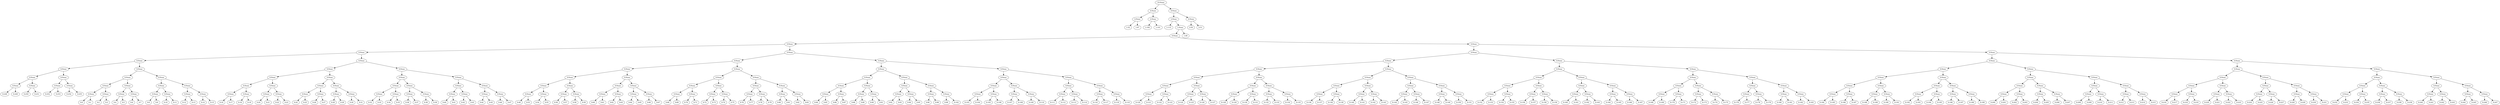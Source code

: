 // Huffman Tree
digraph {
	2654369484000 [label="10:None"]
	2654369493216 [label="4:None"]
	2654369484000 -> 2654369493216
	2654369492640 [label="2:None"]
	2654369493216 -> 2654369492640
	2654369483904 [label="1:52"]
	2654369492640 -> 2654369483904
	2654369492544 [label="1:97"]
	2654369492640 -> 2654369492544
	2654369493408 [label="2:None"]
	2654369493216 -> 2654369493408
	2654369493120 [label="1:100"]
	2654369493408 -> 2654369493120
	2654369493312 [label="1:101"]
	2654369493408 -> 2654369493312
	2654369483616 [label="6:None"]
	2654369484000 -> 2654369483616
	2654369496096 [label="2:None"]
	2654369483616 -> 2654369496096
	2654369496000 [label="1:115"]
	2654369496096 -> 2654369496000
	2654369483424 [label="1:None"]
	2654369496096 -> 2654369483424
	2654369560000 [label="0:None"]
	2654369483424 -> 2654369560000
	2654369483232 [label="0:None"]
	2654369560000 -> 2654369483232
	2654369561872 [label="0:None"]
	2654369483232 -> 2654369561872
	2654369562304 [label="0:None"]
	2654369561872 -> 2654369562304
	2654369522528 [label="0:None"]
	2654369562304 -> 2654369522528
	2654369522144 [label="0:None"]
	2654369522528 -> 2654369522144
	2654369521952 [label="0:None"]
	2654369522144 -> 2654369521952
	2654369521664 [label="0:248"]
	2654369521952 -> 2654369521664
	2654369521856 [label="0:249"]
	2654369521952 -> 2654369521856
	2654369522336 [label="0:None"]
	2654369522144 -> 2654369522336
	2654369522048 [label="0:250"]
	2654369522336 -> 2654369522048
	2654369522240 [label="0:251"]
	2654369522336 -> 2654369522240
	2654369522912 [label="0:None"]
	2654369522528 -> 2654369522912
	2654369522720 [label="0:None"]
	2654369522912 -> 2654369522720
	2654369522432 [label="0:252"]
	2654369522720 -> 2654369522432
	2654369522624 [label="0:253"]
	2654369522720 -> 2654369522624
	2654369523104 [label="0:None"]
	2654369522912 -> 2654369523104
	2654369522816 [label="0:254"]
	2654369523104 -> 2654369522816
	2654369523008 [label="0:255"]
	2654369523104 -> 2654369523008
	2654369562592 [label="0:None"]
	2654369562304 -> 2654369562592
	2654369523488 [label="0:None"]
	2654369562592 -> 2654369523488
	2654369523344 [label="0:None"]
	2654369523488 -> 2654369523344
	2655996465168 [label="0:None"]
	2654369523344 -> 2655996465168
	2655996258512 [label="0:0"]
	2655996465168 -> 2655996258512
	2655990035424 [label="0:1"]
	2655996465168 -> 2655990035424
	2654363756608 [label="0:None"]
	2654369523344 -> 2654363756608
	2655996464160 [label="0:2"]
	2654363756608 -> 2655996464160
	2654360609680 [label="0:3"]
	2654363756608 -> 2654360609680
	2654369523632 [label="0:None"]
	2654369523488 -> 2654369523632
	2654365167648 [label="0:None"]
	2654369523632 -> 2654365167648
	2654365166640 [label="0:4"]
	2654365167648 -> 2654365166640
	2654365167696 [label="0:5"]
	2654365167648 -> 2654365167696
	2654365167888 [label="0:None"]
	2654369523632 -> 2654365167888
	2654365167744 [label="0:6"]
	2654365167888 -> 2654365167744
	2654365167840 [label="0:7"]
	2654365167888 -> 2654365167840
	2654369524064 [label="0:None"]
	2654369562592 -> 2654369524064
	2654369523920 [label="0:None"]
	2654369524064 -> 2654369523920
	2654365168080 [label="0:None"]
	2654369523920 -> 2654365168080
	2654365167936 [label="0:8"]
	2654365168080 -> 2654365167936
	2654365168032 [label="0:9"]
	2654365168080 -> 2654365168032
	2654365168272 [label="0:None"]
	2654369523920 -> 2654365168272
	2654365168128 [label="0:10"]
	2654365168272 -> 2654365168128
	2654365168224 [label="0:11"]
	2654365168272 -> 2654365168224
	2654369524208 [label="0:None"]
	2654369524064 -> 2654369524208
	2654365168464 [label="0:None"]
	2654369524208 -> 2654365168464
	2654365168320 [label="0:12"]
	2654365168464 -> 2654365168320
	2654365168416 [label="0:13"]
	2654365168464 -> 2654365168416
	2654365168656 [label="0:None"]
	2654369524208 -> 2654365168656
	2654365168512 [label="0:14"]
	2654365168656 -> 2654365168512
	2654365168608 [label="0:15"]
	2654365168656 -> 2654365168608
	2654365171104 [label="0:None"]
	2654369561872 -> 2654365171104
	2654365169568 [label="0:None"]
	2654365171104 -> 2654365169568
	2654369524640 [label="0:None"]
	2654365169568 -> 2654369524640
	2654369524496 [label="0:None"]
	2654369524640 -> 2654369524496
	2654365168848 [label="0:None"]
	2654369524496 -> 2654365168848
	2654365168704 [label="0:16"]
	2654365168848 -> 2654365168704
	2654365168800 [label="0:17"]
	2654365168848 -> 2654365168800
	2654365169040 [label="0:None"]
	2654369524496 -> 2654365169040
	2654365168896 [label="0:18"]
	2654365169040 -> 2654365168896
	2654365168992 [label="0:19"]
	2654365169040 -> 2654365168992
	2654369524880 [label="0:None"]
	2654369524640 -> 2654369524880
	2654365169232 [label="0:None"]
	2654369524880 -> 2654365169232
	2654365169088 [label="0:20"]
	2654365169232 -> 2654365169088
	2654365169184 [label="0:21"]
	2654365169232 -> 2654365169184
	2654365169424 [label="0:None"]
	2654369524880 -> 2654365169424
	2654365169280 [label="0:22"]
	2654365169424 -> 2654365169280
	2654365169376 [label="0:23"]
	2654365169424 -> 2654365169376
	2654365170336 [label="0:None"]
	2654365169568 -> 2654365170336
	2654365169952 [label="0:None"]
	2654365170336 -> 2654365169952
	2654365169760 [label="0:None"]
	2654365169952 -> 2654365169760
	2654365169472 [label="0:24"]
	2654365169760 -> 2654365169472
	2654365169664 [label="0:25"]
	2654365169760 -> 2654365169664
	2654365170144 [label="0:None"]
	2654365169952 -> 2654365170144
	2654365169856 [label="0:26"]
	2654365170144 -> 2654365169856
	2654365170048 [label="0:27"]
	2654365170144 -> 2654365170048
	2654365170720 [label="0:None"]
	2654365170336 -> 2654365170720
	2654365170528 [label="0:None"]
	2654365170720 -> 2654365170528
	2654365170240 [label="0:28"]
	2654365170528 -> 2654365170240
	2654365170432 [label="0:29"]
	2654365170528 -> 2654365170432
	2654365170912 [label="0:None"]
	2654365170720 -> 2654365170912
	2654365170624 [label="0:30"]
	2654365170912 -> 2654365170624
	2654365170816 [label="0:31"]
	2654365170912 -> 2654365170816
	2654369481696 [label="0:None"]
	2654365171104 -> 2654369481696
	2654369480928 [label="0:None"]
	2654369481696 -> 2654369480928
	2654365171488 [label="0:None"]
	2654369480928 -> 2654365171488
	2654365171296 [label="0:None"]
	2654365171488 -> 2654365171296
	2654365171008 [label="0:32"]
	2654365171296 -> 2654365171008
	2654365171200 [label="0:33"]
	2654365171296 -> 2654365171200
	2654369480784 [label="0:None"]
	2654365171488 -> 2654369480784
	2654365171392 [label="0:34"]
	2654369480784 -> 2654365171392
	2654365171584 [label="0:35"]
	2654369480784 -> 2654365171584
	2654369481312 [label="0:None"]
	2654369480928 -> 2654369481312
	2654369481120 [label="0:None"]
	2654369481312 -> 2654369481120
	2654369480832 [label="0:36"]
	2654369481120 -> 2654369480832
	2654369481024 [label="0:37"]
	2654369481120 -> 2654369481024
	2654369481504 [label="0:None"]
	2654369481312 -> 2654369481504
	2654369481216 [label="0:38"]
	2654369481504 -> 2654369481216
	2654369481408 [label="0:39"]
	2654369481504 -> 2654369481408
	2654369482464 [label="0:None"]
	2654369481696 -> 2654369482464
	2654369482080 [label="0:None"]
	2654369482464 -> 2654369482080
	2654369481888 [label="0:None"]
	2654369482080 -> 2654369481888
	2654369481600 [label="0:40"]
	2654369481888 -> 2654369481600
	2654369481792 [label="0:41"]
	2654369481888 -> 2654369481792
	2654369482272 [label="0:None"]
	2654369482080 -> 2654369482272
	2654369481984 [label="0:42"]
	2654369482272 -> 2654369481984
	2654369482176 [label="0:43"]
	2654369482272 -> 2654369482176
	2654369482848 [label="0:None"]
	2654369482464 -> 2654369482848
	2654369482656 [label="0:None"]
	2654369482848 -> 2654369482656
	2654369482368 [label="0:44"]
	2654369482656 -> 2654369482368
	2654369482560 [label="0:45"]
	2654369482656 -> 2654369482560
	2654369483040 [label="0:None"]
	2654369482848 -> 2654369483040
	2654369482752 [label="0:46"]
	2654369483040 -> 2654369482752
	2654369482944 [label="0:47"]
	2654369483040 -> 2654369482944
	2654369490144 [label="0:None"]
	2654369483232 -> 2654369490144
	2654369487072 [label="0:None"]
	2654369490144 -> 2654369487072
	2654369485536 [label="0:None"]
	2654369487072 -> 2654369485536
	2654369484768 [label="0:None"]
	2654369485536 -> 2654369484768
	2654369484384 [label="0:None"]
	2654369484768 -> 2654369484384
	2654369484192 [label="0:None"]
	2654369484384 -> 2654369484192
	2654369483136 [label="0:48"]
	2654369484192 -> 2654369483136
	2654369484096 [label="0:53"]
	2654369484192 -> 2654369484096
	2654369484576 [label="0:None"]
	2654369484384 -> 2654369484576
	2654369484288 [label="0:54"]
	2654369484576 -> 2654369484288
	2654369484480 [label="0:55"]
	2654369484576 -> 2654369484480
	2654369485152 [label="0:None"]
	2654369484768 -> 2654369485152
	2654369484960 [label="0:None"]
	2654369485152 -> 2654369484960
	2654369484672 [label="0:56"]
	2654369484960 -> 2654369484672
	2654369484864 [label="0:57"]
	2654369484960 -> 2654369484864
	2654369485344 [label="0:None"]
	2654369485152 -> 2654369485344
	2654369485056 [label="0:58"]
	2654369485344 -> 2654369485056
	2654369485248 [label="0:59"]
	2654369485344 -> 2654369485248
	2654369486304 [label="0:None"]
	2654369485536 -> 2654369486304
	2654369485920 [label="0:None"]
	2654369486304 -> 2654369485920
	2654369485728 [label="0:None"]
	2654369485920 -> 2654369485728
	2654369485440 [label="0:60"]
	2654369485728 -> 2654369485440
	2654369485632 [label="0:61"]
	2654369485728 -> 2654369485632
	2654369486112 [label="0:None"]
	2654369485920 -> 2654369486112
	2654369485824 [label="0:62"]
	2654369486112 -> 2654369485824
	2654369486016 [label="0:63"]
	2654369486112 -> 2654369486016
	2654369486688 [label="0:None"]
	2654369486304 -> 2654369486688
	2654369486496 [label="0:None"]
	2654369486688 -> 2654369486496
	2654369486208 [label="0:64"]
	2654369486496 -> 2654369486208
	2654369486400 [label="0:65"]
	2654369486496 -> 2654369486400
	2654369486880 [label="0:None"]
	2654369486688 -> 2654369486880
	2654369486592 [label="0:66"]
	2654369486880 -> 2654369486592
	2654369486784 [label="0:67"]
	2654369486880 -> 2654369486784
	2654369488608 [label="0:None"]
	2654369487072 -> 2654369488608
	2654369487840 [label="0:None"]
	2654369488608 -> 2654369487840
	2654369487456 [label="0:None"]
	2654369487840 -> 2654369487456
	2654369487264 [label="0:None"]
	2654369487456 -> 2654369487264
	2654369486976 [label="0:68"]
	2654369487264 -> 2654369486976
	2654369487168 [label="0:69"]
	2654369487264 -> 2654369487168
	2654369487648 [label="0:None"]
	2654369487456 -> 2654369487648
	2654369487360 [label="0:70"]
	2654369487648 -> 2654369487360
	2654369487552 [label="0:71"]
	2654369487648 -> 2654369487552
	2654369488224 [label="0:None"]
	2654369487840 -> 2654369488224
	2654369488032 [label="0:None"]
	2654369488224 -> 2654369488032
	2654369487744 [label="0:72"]
	2654369488032 -> 2654369487744
	2654369487936 [label="0:73"]
	2654369488032 -> 2654369487936
	2654369488416 [label="0:None"]
	2654369488224 -> 2654369488416
	2654369488128 [label="0:74"]
	2654369488416 -> 2654369488128
	2654369488320 [label="0:75"]
	2654369488416 -> 2654369488320
	2654369489376 [label="0:None"]
	2654369488608 -> 2654369489376
	2654369488992 [label="0:None"]
	2654369489376 -> 2654369488992
	2654369488800 [label="0:None"]
	2654369488992 -> 2654369488800
	2654369488512 [label="0:76"]
	2654369488800 -> 2654369488512
	2654369488704 [label="0:77"]
	2654369488800 -> 2654369488704
	2654369489184 [label="0:None"]
	2654369488992 -> 2654369489184
	2654369488896 [label="0:78"]
	2654369489184 -> 2654369488896
	2654369489088 [label="0:79"]
	2654369489184 -> 2654369489088
	2654369489760 [label="0:None"]
	2654369489376 -> 2654369489760
	2654369489568 [label="0:None"]
	2654369489760 -> 2654369489568
	2654369489280 [label="0:80"]
	2654369489568 -> 2654369489280
	2654369489472 [label="0:81"]
	2654369489568 -> 2654369489472
	2654369489952 [label="0:None"]
	2654369489760 -> 2654369489952
	2654369489664 [label="0:82"]
	2654369489952 -> 2654369489664
	2654369489856 [label="0:83"]
	2654369489952 -> 2654369489856
	2654369493792 [label="0:None"]
	2654369490144 -> 2654369493792
	2654369491680 [label="0:None"]
	2654369493792 -> 2654369491680
	2654369490912 [label="0:None"]
	2654369491680 -> 2654369490912
	2654369490528 [label="0:None"]
	2654369490912 -> 2654369490528
	2654369490336 [label="0:None"]
	2654369490528 -> 2654369490336
	2654369490048 [label="0:84"]
	2654369490336 -> 2654369490048
	2654369490240 [label="0:85"]
	2654369490336 -> 2654369490240
	2654369490720 [label="0:None"]
	2654369490528 -> 2654369490720
	2654369490432 [label="0:86"]
	2654369490720 -> 2654369490432
	2654369490624 [label="0:87"]
	2654369490720 -> 2654369490624
	2654369491296 [label="0:None"]
	2654369490912 -> 2654369491296
	2654369491104 [label="0:None"]
	2654369491296 -> 2654369491104
	2654369490816 [label="0:88"]
	2654369491104 -> 2654369490816
	2654369491008 [label="0:89"]
	2654369491104 -> 2654369491008
	2654369491488 [label="0:None"]
	2654369491296 -> 2654369491488
	2654369491200 [label="0:90"]
	2654369491488 -> 2654369491200
	2654369491392 [label="0:91"]
	2654369491488 -> 2654369491392
	2654369492448 [label="0:None"]
	2654369491680 -> 2654369492448
	2654369492064 [label="0:None"]
	2654369492448 -> 2654369492064
	2654369491872 [label="0:None"]
	2654369492064 -> 2654369491872
	2654369491584 [label="0:92"]
	2654369491872 -> 2654369491584
	2654369491776 [label="0:93"]
	2654369491872 -> 2654369491776
	2654369492256 [label="0:None"]
	2654369492064 -> 2654369492256
	2654369491968 [label="0:94"]
	2654369492256 -> 2654369491968
	2654369492160 [label="0:95"]
	2654369492256 -> 2654369492160
	2654369493024 [label="0:None"]
	2654369492448 -> 2654369493024
	2654369492832 [label="0:None"]
	2654369493024 -> 2654369492832
	2654369492352 [label="0:96"]
	2654369492832 -> 2654369492352
	2654369492736 [label="0:98"]
	2654369492832 -> 2654369492736
	2654369493600 [label="0:None"]
	2654369493024 -> 2654369493600
	2654369492928 [label="0:99"]
	2654369493600 -> 2654369492928
	2654369493504 [label="0:102"]
	2654369493600 -> 2654369493504
	2654369495328 [label="0:None"]
	2654369493792 -> 2654369495328
	2654369494560 [label="0:None"]
	2654369495328 -> 2654369494560
	2654369494176 [label="0:None"]
	2654369494560 -> 2654369494176
	2654369493984 [label="0:None"]
	2654369494176 -> 2654369493984
	2654369493696 [label="0:103"]
	2654369493984 -> 2654369493696
	2654369493888 [label="0:104"]
	2654369493984 -> 2654369493888
	2654369494368 [label="0:None"]
	2654369494176 -> 2654369494368
	2654369494080 [label="0:105"]
	2654369494368 -> 2654369494080
	2654369494272 [label="0:106"]
	2654369494368 -> 2654369494272
	2654369494944 [label="0:None"]
	2654369494560 -> 2654369494944
	2654369494752 [label="0:None"]
	2654369494944 -> 2654369494752
	2654369494464 [label="0:107"]
	2654369494752 -> 2654369494464
	2654369494656 [label="0:108"]
	2654369494752 -> 2654369494656
	2654369495136 [label="0:None"]
	2654369494944 -> 2654369495136
	2654369494848 [label="0:109"]
	2654369495136 -> 2654369494848
	2654369495040 [label="0:110"]
	2654369495136 -> 2654369495040
	2654369496288 [label="0:None"]
	2654369495328 -> 2654369496288
	2654369495712 [label="0:None"]
	2654369496288 -> 2654369495712
	2654369495520 [label="0:None"]
	2654369495712 -> 2654369495520
	2654369495232 [label="0:111"]
	2654369495520 -> 2654369495232
	2654369495424 [label="0:112"]
	2654369495520 -> 2654369495424
	2654369495904 [label="0:None"]
	2654369495712 -> 2654369495904
	2654369495616 [label="0:113"]
	2654369495904 -> 2654369495616
	2654369495808 [label="0:114"]
	2654369495904 -> 2654369495808
	2654369496672 [label="0:None"]
	2654369496288 -> 2654369496672
	2654369496480 [label="0:None"]
	2654369496672 -> 2654369496480
	2654369496192 [label="0:116"]
	2654369496480 -> 2654369496192
	2654369496384 [label="0:117"]
	2654369496480 -> 2654369496384
	2654369496864 [label="0:None"]
	2654369496672 -> 2654369496864
	2654369496576 [label="0:118"]
	2654369496864 -> 2654369496576
	2654369496768 [label="0:119"]
	2654369496864 -> 2654369496768
	2654369497360 [label="0:None"]
	2654369560000 -> 2654369497360
	2654369503264 [label="0:None"]
	2654369497360 -> 2654369503264
	2654369500192 [label="0:None"]
	2654369503264 -> 2654369500192
	2654369498656 [label="0:None"]
	2654369500192 -> 2654369498656
	2654369497888 [label="0:None"]
	2654369498656 -> 2654369497888
	2654369497504 [label="0:None"]
	2654369497888 -> 2654369497504
	2654369497056 [label="0:None"]
	2654369497504 -> 2654369497056
	2654369496960 [label="0:120"]
	2654369497056 -> 2654369496960
	2654369497216 [label="0:121"]
	2654369497056 -> 2654369497216
	2654369497696 [label="0:None"]
	2654369497504 -> 2654369497696
	2654369497408 [label="0:122"]
	2654369497696 -> 2654369497408
	2654369497600 [label="0:123"]
	2654369497696 -> 2654369497600
	2654369498272 [label="0:None"]
	2654369497888 -> 2654369498272
	2654369498080 [label="0:None"]
	2654369498272 -> 2654369498080
	2654369497792 [label="0:124"]
	2654369498080 -> 2654369497792
	2654369497984 [label="0:125"]
	2654369498080 -> 2654369497984
	2654369498464 [label="0:None"]
	2654369498272 -> 2654369498464
	2654369498176 [label="0:126"]
	2654369498464 -> 2654369498176
	2654369498368 [label="0:127"]
	2654369498464 -> 2654369498368
	2654369499424 [label="0:None"]
	2654369498656 -> 2654369499424
	2654369499040 [label="0:None"]
	2654369499424 -> 2654369499040
	2654369498848 [label="0:None"]
	2654369499040 -> 2654369498848
	2654369498560 [label="0:128"]
	2654369498848 -> 2654369498560
	2654369498752 [label="0:129"]
	2654369498848 -> 2654369498752
	2654369499232 [label="0:None"]
	2654369499040 -> 2654369499232
	2654369498944 [label="0:130"]
	2654369499232 -> 2654369498944
	2654369499136 [label="0:131"]
	2654369499232 -> 2654369499136
	2654369499808 [label="0:None"]
	2654369499424 -> 2654369499808
	2654369499616 [label="0:None"]
	2654369499808 -> 2654369499616
	2654369499328 [label="0:132"]
	2654369499616 -> 2654369499328
	2654369499520 [label="0:133"]
	2654369499616 -> 2654369499520
	2654369500000 [label="0:None"]
	2654369499808 -> 2654369500000
	2654369499712 [label="0:134"]
	2654369500000 -> 2654369499712
	2654369499904 [label="0:135"]
	2654369500000 -> 2654369499904
	2654369501728 [label="0:None"]
	2654369500192 -> 2654369501728
	2654369500960 [label="0:None"]
	2654369501728 -> 2654369500960
	2654369500576 [label="0:None"]
	2654369500960 -> 2654369500576
	2654369500384 [label="0:None"]
	2654369500576 -> 2654369500384
	2654369500096 [label="0:136"]
	2654369500384 -> 2654369500096
	2654369500288 [label="0:137"]
	2654369500384 -> 2654369500288
	2654369500768 [label="0:None"]
	2654369500576 -> 2654369500768
	2654369500480 [label="0:138"]
	2654369500768 -> 2654369500480
	2654369500672 [label="0:139"]
	2654369500768 -> 2654369500672
	2654369501344 [label="0:None"]
	2654369500960 -> 2654369501344
	2654369501152 [label="0:None"]
	2654369501344 -> 2654369501152
	2654369500864 [label="0:140"]
	2654369501152 -> 2654369500864
	2654369501056 [label="0:141"]
	2654369501152 -> 2654369501056
	2654369501536 [label="0:None"]
	2654369501344 -> 2654369501536
	2654369501248 [label="0:142"]
	2654369501536 -> 2654369501248
	2654369501440 [label="0:143"]
	2654369501536 -> 2654369501440
	2654369502496 [label="0:None"]
	2654369501728 -> 2654369502496
	2654369502112 [label="0:None"]
	2654369502496 -> 2654369502112
	2654369501920 [label="0:None"]
	2654369502112 -> 2654369501920
	2654369501632 [label="0:144"]
	2654369501920 -> 2654369501632
	2654369501824 [label="0:145"]
	2654369501920 -> 2654369501824
	2654369502304 [label="0:None"]
	2654369502112 -> 2654369502304
	2654369502016 [label="0:146"]
	2654369502304 -> 2654369502016
	2654369502208 [label="0:147"]
	2654369502304 -> 2654369502208
	2654369502880 [label="0:None"]
	2654369502496 -> 2654369502880
	2654369502688 [label="0:None"]
	2654369502880 -> 2654369502688
	2654369502400 [label="0:148"]
	2654369502688 -> 2654369502400
	2654369502592 [label="0:149"]
	2654369502688 -> 2654369502592
	2654369503072 [label="0:None"]
	2654369502880 -> 2654369503072
	2654369502784 [label="0:150"]
	2654369503072 -> 2654369502784
	2654369502976 [label="0:151"]
	2654369503072 -> 2654369502976
	2654369506336 [label="0:None"]
	2654369503264 -> 2654369506336
	2654369504800 [label="0:None"]
	2654369506336 -> 2654369504800
	2654369504032 [label="0:None"]
	2654369504800 -> 2654369504032
	2654369503648 [label="0:None"]
	2654369504032 -> 2654369503648
	2654369503456 [label="0:None"]
	2654369503648 -> 2654369503456
	2654369503168 [label="0:152"]
	2654369503456 -> 2654369503168
	2654369503360 [label="0:153"]
	2654369503456 -> 2654369503360
	2654369503840 [label="0:None"]
	2654369503648 -> 2654369503840
	2654369503552 [label="0:154"]
	2654369503840 -> 2654369503552
	2654369503744 [label="0:155"]
	2654369503840 -> 2654369503744
	2654369504416 [label="0:None"]
	2654369504032 -> 2654369504416
	2654369504224 [label="0:None"]
	2654369504416 -> 2654369504224
	2654369503936 [label="0:156"]
	2654369504224 -> 2654369503936
	2654369504128 [label="0:157"]
	2654369504224 -> 2654369504128
	2654369504608 [label="0:None"]
	2654369504416 -> 2654369504608
	2654369504320 [label="0:158"]
	2654369504608 -> 2654369504320
	2654369504512 [label="0:159"]
	2654369504608 -> 2654369504512
	2654369505568 [label="0:None"]
	2654369504800 -> 2654369505568
	2654369505184 [label="0:None"]
	2654369505568 -> 2654369505184
	2654369504992 [label="0:None"]
	2654369505184 -> 2654369504992
	2654369504704 [label="0:160"]
	2654369504992 -> 2654369504704
	2654369504896 [label="0:161"]
	2654369504992 -> 2654369504896
	2654369505376 [label="0:None"]
	2654369505184 -> 2654369505376
	2654369505088 [label="0:162"]
	2654369505376 -> 2654369505088
	2654369505280 [label="0:163"]
	2654369505376 -> 2654369505280
	2654369505952 [label="0:None"]
	2654369505568 -> 2654369505952
	2654369505760 [label="0:None"]
	2654369505952 -> 2654369505760
	2654369505472 [label="0:164"]
	2654369505760 -> 2654369505472
	2654369505664 [label="0:165"]
	2654369505760 -> 2654369505664
	2654369506144 [label="0:None"]
	2654369505952 -> 2654369506144
	2654369505856 [label="0:166"]
	2654369506144 -> 2654369505856
	2654369506048 [label="0:167"]
	2654369506144 -> 2654369506048
	2654369507872 [label="0:None"]
	2654369506336 -> 2654369507872
	2654369507104 [label="0:None"]
	2654369507872 -> 2654369507104
	2654369506720 [label="0:None"]
	2654369507104 -> 2654369506720
	2654369506528 [label="0:None"]
	2654369506720 -> 2654369506528
	2654369506240 [label="0:168"]
	2654369506528 -> 2654369506240
	2654369506432 [label="0:169"]
	2654369506528 -> 2654369506432
	2654369506912 [label="0:None"]
	2654369506720 -> 2654369506912
	2654369506624 [label="0:170"]
	2654369506912 -> 2654369506624
	2654369506816 [label="0:171"]
	2654369506912 -> 2654369506816
	2654369507488 [label="0:None"]
	2654369507104 -> 2654369507488
	2654369507296 [label="0:None"]
	2654369507488 -> 2654369507296
	2654369507008 [label="0:172"]
	2654369507296 -> 2654369507008
	2654369507200 [label="0:173"]
	2654369507296 -> 2654369507200
	2654369507680 [label="0:None"]
	2654369507488 -> 2654369507680
	2654369507392 [label="0:174"]
	2654369507680 -> 2654369507392
	2654369507584 [label="0:175"]
	2654369507680 -> 2654369507584
	2654369508640 [label="0:None"]
	2654369507872 -> 2654369508640
	2654369508256 [label="0:None"]
	2654369508640 -> 2654369508256
	2654369508064 [label="0:None"]
	2654369508256 -> 2654369508064
	2654369507776 [label="0:176"]
	2654369508064 -> 2654369507776
	2654369507968 [label="0:177"]
	2654369508064 -> 2654369507968
	2654369508448 [label="0:None"]
	2654369508256 -> 2654369508448
	2654369508160 [label="0:178"]
	2654369508448 -> 2654369508160
	2654369508352 [label="0:179"]
	2654369508448 -> 2654369508352
	2654369509024 [label="0:None"]
	2654369508640 -> 2654369509024
	2654369508832 [label="0:None"]
	2654369509024 -> 2654369508832
	2654369508544 [label="0:180"]
	2654369508832 -> 2654369508544
	2654369508736 [label="0:181"]
	2654369508832 -> 2654369508736
	2654369509216 [label="0:None"]
	2654369509024 -> 2654369509216
	2654369508928 [label="0:182"]
	2654369509216 -> 2654369508928
	2654369509120 [label="0:183"]
	2654369509216 -> 2654369509120
	2654369559280 [label="0:None"]
	2654369497360 -> 2654369559280
	2654369509408 [label="0:None"]
	2654369559280 -> 2654369509408
	2654369510944 [label="0:None"]
	2654369509408 -> 2654369510944
	2654369510176 [label="0:None"]
	2654369510944 -> 2654369510176
	2654369509792 [label="0:None"]
	2654369510176 -> 2654369509792
	2654369509600 [label="0:None"]
	2654369509792 -> 2654369509600
	2654369509312 [label="0:184"]
	2654369509600 -> 2654369509312
	2654369509504 [label="0:185"]
	2654369509600 -> 2654369509504
	2654369509984 [label="0:None"]
	2654369509792 -> 2654369509984
	2654369509696 [label="0:186"]
	2654369509984 -> 2654369509696
	2654369509888 [label="0:187"]
	2654369509984 -> 2654369509888
	2654369510560 [label="0:None"]
	2654369510176 -> 2654369510560
	2654369510368 [label="0:None"]
	2654369510560 -> 2654369510368
	2654369510080 [label="0:188"]
	2654369510368 -> 2654369510080
	2654369510272 [label="0:189"]
	2654369510368 -> 2654369510272
	2654369510752 [label="0:None"]
	2654369510560 -> 2654369510752
	2654369510464 [label="0:190"]
	2654369510752 -> 2654369510464
	2654369510656 [label="0:191"]
	2654369510752 -> 2654369510656
	2654369511712 [label="0:None"]
	2654369510944 -> 2654369511712
	2654369511328 [label="0:None"]
	2654369511712 -> 2654369511328
	2654369511136 [label="0:None"]
	2654369511328 -> 2654369511136
	2654369510848 [label="0:192"]
	2654369511136 -> 2654369510848
	2654369511040 [label="0:193"]
	2654369511136 -> 2654369511040
	2654369511520 [label="0:None"]
	2654369511328 -> 2654369511520
	2654369511232 [label="0:194"]
	2654369511520 -> 2654369511232
	2654369511424 [label="0:195"]
	2654369511520 -> 2654369511424
	2654369512096 [label="0:None"]
	2654369511712 -> 2654369512096
	2654369511904 [label="0:None"]
	2654369512096 -> 2654369511904
	2654369511616 [label="0:196"]
	2654369511904 -> 2654369511616
	2654369511808 [label="0:197"]
	2654369511904 -> 2654369511808
	2654369512288 [label="0:None"]
	2654369512096 -> 2654369512288
	2654369512000 [label="0:198"]
	2654369512288 -> 2654369512000
	2654369512192 [label="0:199"]
	2654369512288 -> 2654369512192
	2654369512480 [label="0:None"]
	2654369509408 -> 2654369512480
	2654369513248 [label="0:None"]
	2654369512480 -> 2654369513248
	2654369512864 [label="0:None"]
	2654369513248 -> 2654369512864
	2654369512672 [label="0:None"]
	2654369512864 -> 2654369512672
	2654369512384 [label="0:200"]
	2654369512672 -> 2654369512384
	2654369512576 [label="0:201"]
	2654369512672 -> 2654369512576
	2654369513056 [label="0:None"]
	2654369512864 -> 2654369513056
	2654369512768 [label="0:202"]
	2654369513056 -> 2654369512768
	2654369512960 [label="0:203"]
	2654369513056 -> 2654369512960
	2654369513696 [label="0:None"]
	2654369513248 -> 2654369513696
	2654369513552 [label="0:None"]
	2654369513696 -> 2654369513552
	2654369513152 [label="0:204"]
	2654369513552 -> 2654369513152
	2654369513344 [label="0:205"]
	2654369513552 -> 2654369513344
	2654369513888 [label="0:None"]
	2654369513696 -> 2654369513888
	2654369513600 [label="0:206"]
	2654369513888 -> 2654369513600
	2654369513792 [label="0:207"]
	2654369513888 -> 2654369513792
	2654369514848 [label="0:None"]
	2654369512480 -> 2654369514848
	2654369514464 [label="0:None"]
	2654369514848 -> 2654369514464
	2654369514272 [label="0:None"]
	2654369514464 -> 2654369514272
	2654369513984 [label="0:208"]
	2654369514272 -> 2654369513984
	2654369514176 [label="0:209"]
	2654369514272 -> 2654369514176
	2654369514656 [label="0:None"]
	2654369514464 -> 2654369514656
	2654369514368 [label="0:210"]
	2654369514656 -> 2654369514368
	2654369514560 [label="0:211"]
	2654369514656 -> 2654369514560
	2654369515232 [label="0:None"]
	2654369514848 -> 2654369515232
	2654369515040 [label="0:None"]
	2654369515232 -> 2654369515040
	2654369514752 [label="0:212"]
	2654369515040 -> 2654369514752
	2654369514944 [label="0:213"]
	2654369515040 -> 2654369514944
	2654369515424 [label="0:None"]
	2654369515232 -> 2654369515424
	2654369515136 [label="0:214"]
	2654369515424 -> 2654369515136
	2654369515328 [label="0:215"]
	2654369515424 -> 2654369515328
	2654369558560 [label="0:None"]
	2654369559280 -> 2654369558560
	2654369559568 [label="0:None"]
	2654369558560 -> 2654369559568
	2654369516384 [label="0:None"]
	2654369559568 -> 2654369516384
	2654369516000 [label="0:None"]
	2654369516384 -> 2654369516000
	2654369515808 [label="0:None"]
	2654369516000 -> 2654369515808
	2654369515520 [label="0:216"]
	2654369515808 -> 2654369515520
	2654369515712 [label="0:217"]
	2654369515808 -> 2654369515712
	2654369516192 [label="0:None"]
	2654369516000 -> 2654369516192
	2654369515904 [label="0:218"]
	2654369516192 -> 2654369515904
	2654369516096 [label="0:219"]
	2654369516192 -> 2654369516096
	2654369516768 [label="0:None"]
	2654369516384 -> 2654369516768
	2654369516576 [label="0:None"]
	2654369516768 -> 2654369516576
	2654369516288 [label="0:220"]
	2654369516576 -> 2654369516288
	2654369516480 [label="0:221"]
	2654369516576 -> 2654369516480
	2654369516960 [label="0:None"]
	2654369516768 -> 2654369516960
	2654369516672 [label="0:222"]
	2654369516960 -> 2654369516672
	2654369516864 [label="0:223"]
	2654369516960 -> 2654369516864
	2654369517920 [label="0:None"]
	2654369559568 -> 2654369517920
	2654369517536 [label="0:None"]
	2654369517920 -> 2654369517536
	2654369517344 [label="0:None"]
	2654369517536 -> 2654369517344
	2654369517056 [label="0:224"]
	2654369517344 -> 2654369517056
	2654369517248 [label="0:225"]
	2654369517344 -> 2654369517248
	2654369517728 [label="0:None"]
	2654369517536 -> 2654369517728
	2654369517440 [label="0:226"]
	2654369517728 -> 2654369517440
	2654369517632 [label="0:227"]
	2654369517728 -> 2654369517632
	2654369518304 [label="0:None"]
	2654369517920 -> 2654369518304
	2654369518112 [label="0:None"]
	2654369518304 -> 2654369518112
	2654369517824 [label="0:228"]
	2654369518112 -> 2654369517824
	2654369518016 [label="0:229"]
	2654369518112 -> 2654369518016
	2654369518496 [label="0:None"]
	2654369518304 -> 2654369518496
	2654369518208 [label="0:230"]
	2654369518496 -> 2654369518208
	2654369518400 [label="0:231"]
	2654369518496 -> 2654369518400
	2654369558848 [label="0:None"]
	2654369558560 -> 2654369558848
	2654369519456 [label="0:None"]
	2654369558848 -> 2654369519456
	2654369519072 [label="0:None"]
	2654369519456 -> 2654369519072
	2654369518880 [label="0:None"]
	2654369519072 -> 2654369518880
	2654369518592 [label="0:232"]
	2654369518880 -> 2654369518592
	2654369518784 [label="0:233"]
	2654369518880 -> 2654369518784
	2654369519264 [label="0:None"]
	2654369519072 -> 2654369519264
	2654369518976 [label="0:234"]
	2654369519264 -> 2654369518976
	2654369519168 [label="0:235"]
	2654369519264 -> 2654369519168
	2654369519840 [label="0:None"]
	2654369519456 -> 2654369519840
	2654369519648 [label="0:None"]
	2654369519840 -> 2654369519648
	2654369519360 [label="0:236"]
	2654369519648 -> 2654369519360
	2654369519552 [label="0:237"]
	2654369519648 -> 2654369519552
	2654369520032 [label="0:None"]
	2654369519840 -> 2654369520032
	2654369519744 [label="0:238"]
	2654369520032 -> 2654369519744
	2654369519936 [label="0:239"]
	2654369520032 -> 2654369519936
	2654369520992 [label="0:None"]
	2654369558848 -> 2654369520992
	2654369520608 [label="0:None"]
	2654369520992 -> 2654369520608
	2654369520416 [label="0:None"]
	2654369520608 -> 2654369520416
	2654369520128 [label="0:240"]
	2654369520416 -> 2654369520128
	2654369520320 [label="0:241"]
	2654369520416 -> 2654369520320
	2654369520800 [label="0:None"]
	2654369520608 -> 2654369520800
	2654369520512 [label="0:242"]
	2654369520800 -> 2654369520512
	2654369520704 [label="0:243"]
	2654369520800 -> 2654369520704
	2654369521376 [label="0:None"]
	2654369520992 -> 2654369521376
	2654369521184 [label="0:None"]
	2654369521376 -> 2654369521184
	2654369520896 [label="0:244"]
	2654369521184 -> 2654369520896
	2654369521088 [label="0:245"]
	2654369521184 -> 2654369521088
	2654369521568 [label="0:None"]
	2654369521376 -> 2654369521568
	2654369521280 [label="0:246"]
	2654369521568 -> 2654369521280
	2654369521472 [label="0:247"]
	2654369521568 -> 2654369521472
	2654369483328 [label="1:49"]
	2654369483424 -> 2654369483328
	2654369483808 [label="4:None"]
	2654369483616 -> 2654369483808
	2654369483520 [label="2:50"]
	2654369483808 -> 2654369483520
	2654369483712 [label="2:51"]
	2654369483808 -> 2654369483712
}

